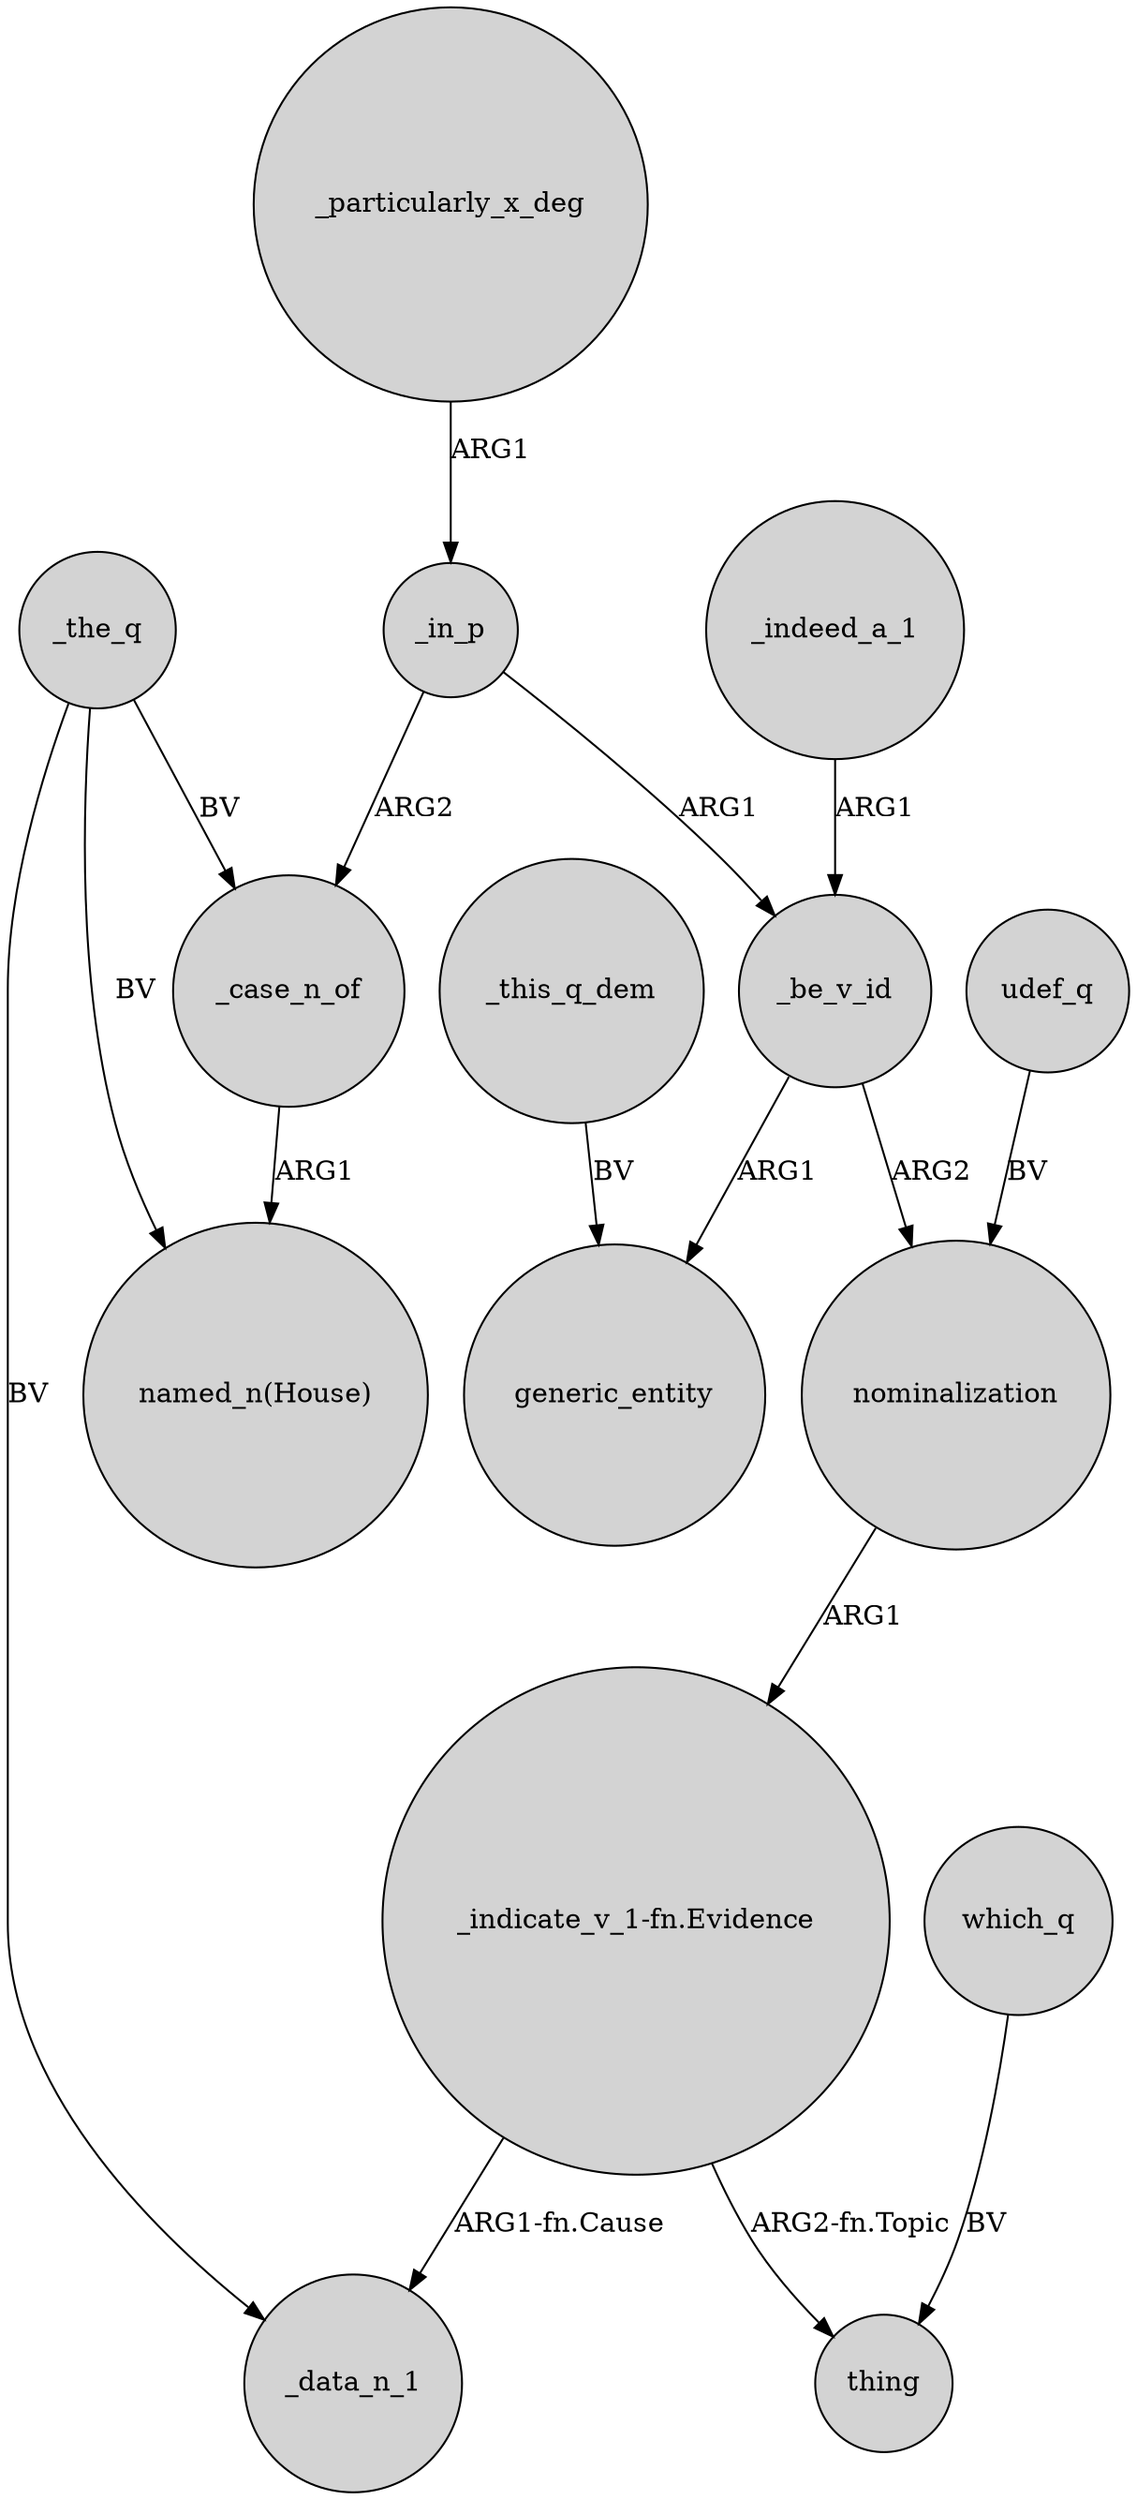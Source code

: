 digraph {
	node [shape=circle style=filled]
	"_indicate_v_1-fn.Evidence" -> _data_n_1 [label="ARG1-fn.Cause"]
	_this_q_dem -> generic_entity [label=BV]
	_the_q -> _case_n_of [label=BV]
	_be_v_id -> generic_entity [label=ARG1]
	"_indicate_v_1-fn.Evidence" -> thing [label="ARG2-fn.Topic"]
	nominalization -> "_indicate_v_1-fn.Evidence" [label=ARG1]
	_case_n_of -> "named_n(House)" [label=ARG1]
	_the_q -> "named_n(House)" [label=BV]
	_be_v_id -> nominalization [label=ARG2]
	_indeed_a_1 -> _be_v_id [label=ARG1]
	_particularly_x_deg -> _in_p [label=ARG1]
	udef_q -> nominalization [label=BV]
	_in_p -> _be_v_id [label=ARG1]
	_the_q -> _data_n_1 [label=BV]
	which_q -> thing [label=BV]
	_in_p -> _case_n_of [label=ARG2]
}
